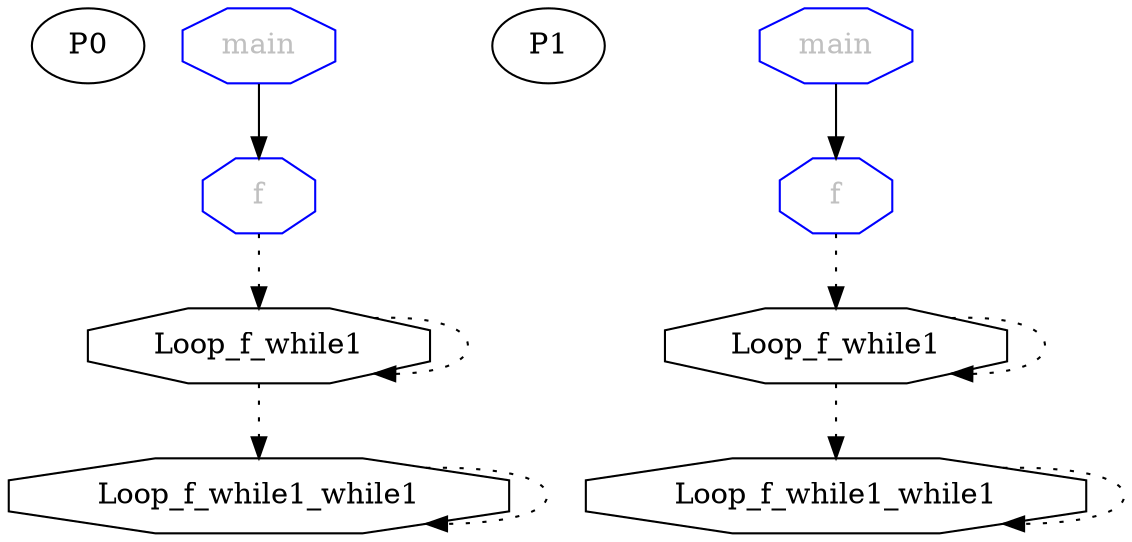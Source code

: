 digraph G{
subgraph G0{ 
side0[label = P0]
node[color = black];
Loop_f_while1_while10[label = "Loop_f_while1_while1",fontcolor = "black"];
main0[label = "main",fontcolor = "grey"];
f0[label = "f",fontcolor = "grey"];
Loop_f_while10[label = "Loop_f_while1",fontcolor = "black"];
Loop_f_while1_while10[shape = "octagon",  style = "filled", fillcolor = "white"]
main0[shape = "octagon", color = "blue", style = "filled", fillcolor = "white"]
f0[shape = "octagon", color = "blue", style = "filled", fillcolor = "white"]
Loop_f_while10[shape = "octagon",  style = "filled", fillcolor = "white"]
Loop_f_while10->Loop_f_while1_while10[style = dotted]
Loop_f_while1_while10->Loop_f_while1_while10[style = dotted]
main0->f0
f0->Loop_f_while10[style = dotted]
Loop_f_while10->Loop_f_while10[style = dotted]
}
subgraph G1{ 
side1[label = P1]
node[color = black];
Loop_f_while1_while11[label = "Loop_f_while1_while1",fontcolor = "black"];
main1[label = "main",fontcolor = "grey"];
f1[label = "f",fontcolor = "grey"];
Loop_f_while11[label = "Loop_f_while1",fontcolor = "black"];
Loop_f_while1_while11[shape = "octagon",  style = "filled", fillcolor = "white"]
main1[shape = "octagon", color = "blue", style = "filled", fillcolor = "white"]
f1[shape = "octagon", color = "blue", style = "filled", fillcolor = "white"]
Loop_f_while11[shape = "octagon",  style = "filled", fillcolor = "white"]
Loop_f_while11->Loop_f_while1_while11[style = dotted]
Loop_f_while1_while11->Loop_f_while1_while11[style = dotted]
main1->f1
f1->Loop_f_while11[style = dotted]
Loop_f_while11->Loop_f_while11[style = dotted]
}
}
